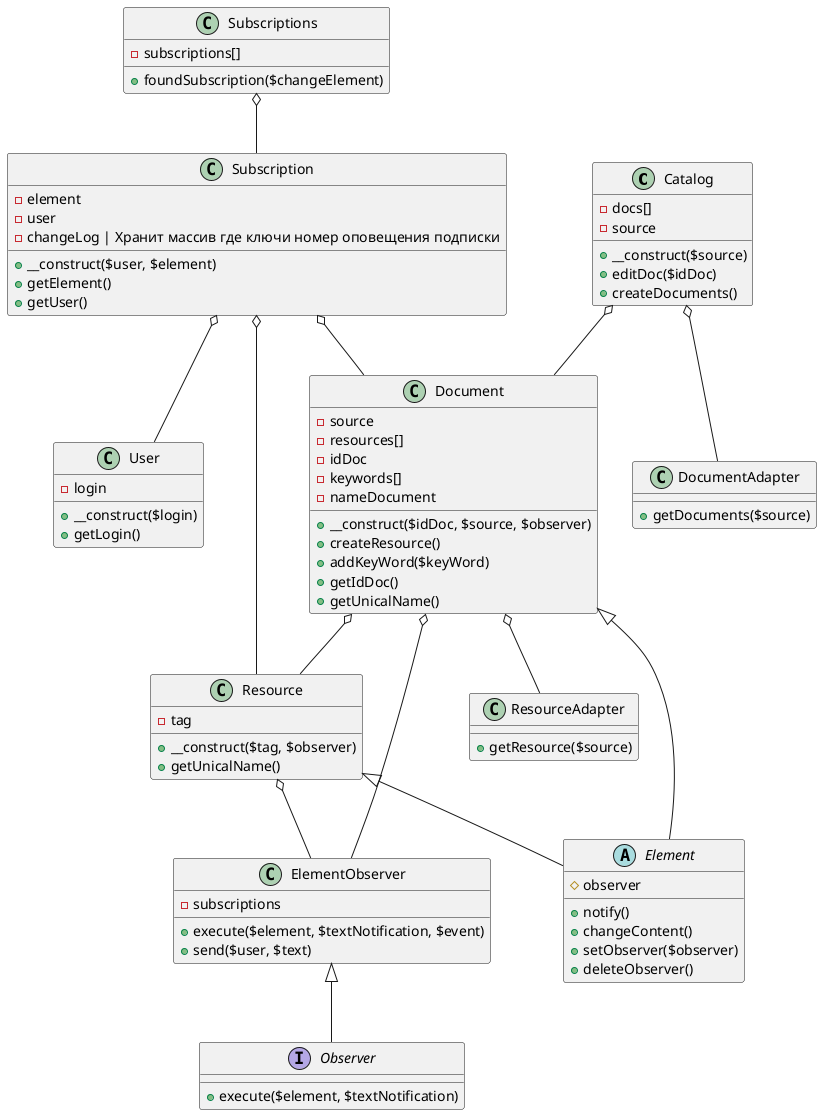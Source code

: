 @startuml

class Catalog {
    - docs[]
    - source
    + __construct($source)
    + editDoc($idDoc)
    + createDocuments()
}

class Document {
    - source 
    - resources[]
    - idDoc
    - keywords[]
    - nameDocument
    + __construct($idDoc, $source, $observer)
    + createResource()
    + addKeyWord($keyWord)
    + getIdDoc()
    + getUnicalName()
}

abstract class Element {
    # observer
    + notify()
    + changeContent()
    + setObserver($observer)
    + deleteObserver()
}

class Resource {
    - tag
    + __construct($tag, $observer) 
    + getUnicalName()
}

class ElementObserver {
    - subscriptions
    + execute($element, $textNotification, $event)
    + send($user, $text)
}

interface Observer {
    + execute($element, $textNotification)
}

class Subscriptions {
    - subscriptions[]
    + foundSubscription($changeElement)
}

class Subscription {
    - element
    - user 
    - changeLog | Хранит массив где ключи номер оповещения подписки
    + __construct($user, $element)
    + getElement()
    + getUser()
}

class User {
    - login
    + __construct($login)
    + getLogin()
}

class DocumentAdapter {
    + getDocuments($source)
}

class ResourceAdapter {
    + getResource($source)
}

Catalog o-- Document
Document <|-- Element
Resource <|-- Element
Resource o-- ElementObserver
Document o-- ResourceAdapter
Catalog o-- DocumentAdapter
Document o-- Resource
Document o-- ElementObserver
ElementObserver <|-- Observer
Subscriptions o-- Subscription
Subscription o-- User
Subscription o-- Resource
Subscription o-- Document

@enduml
